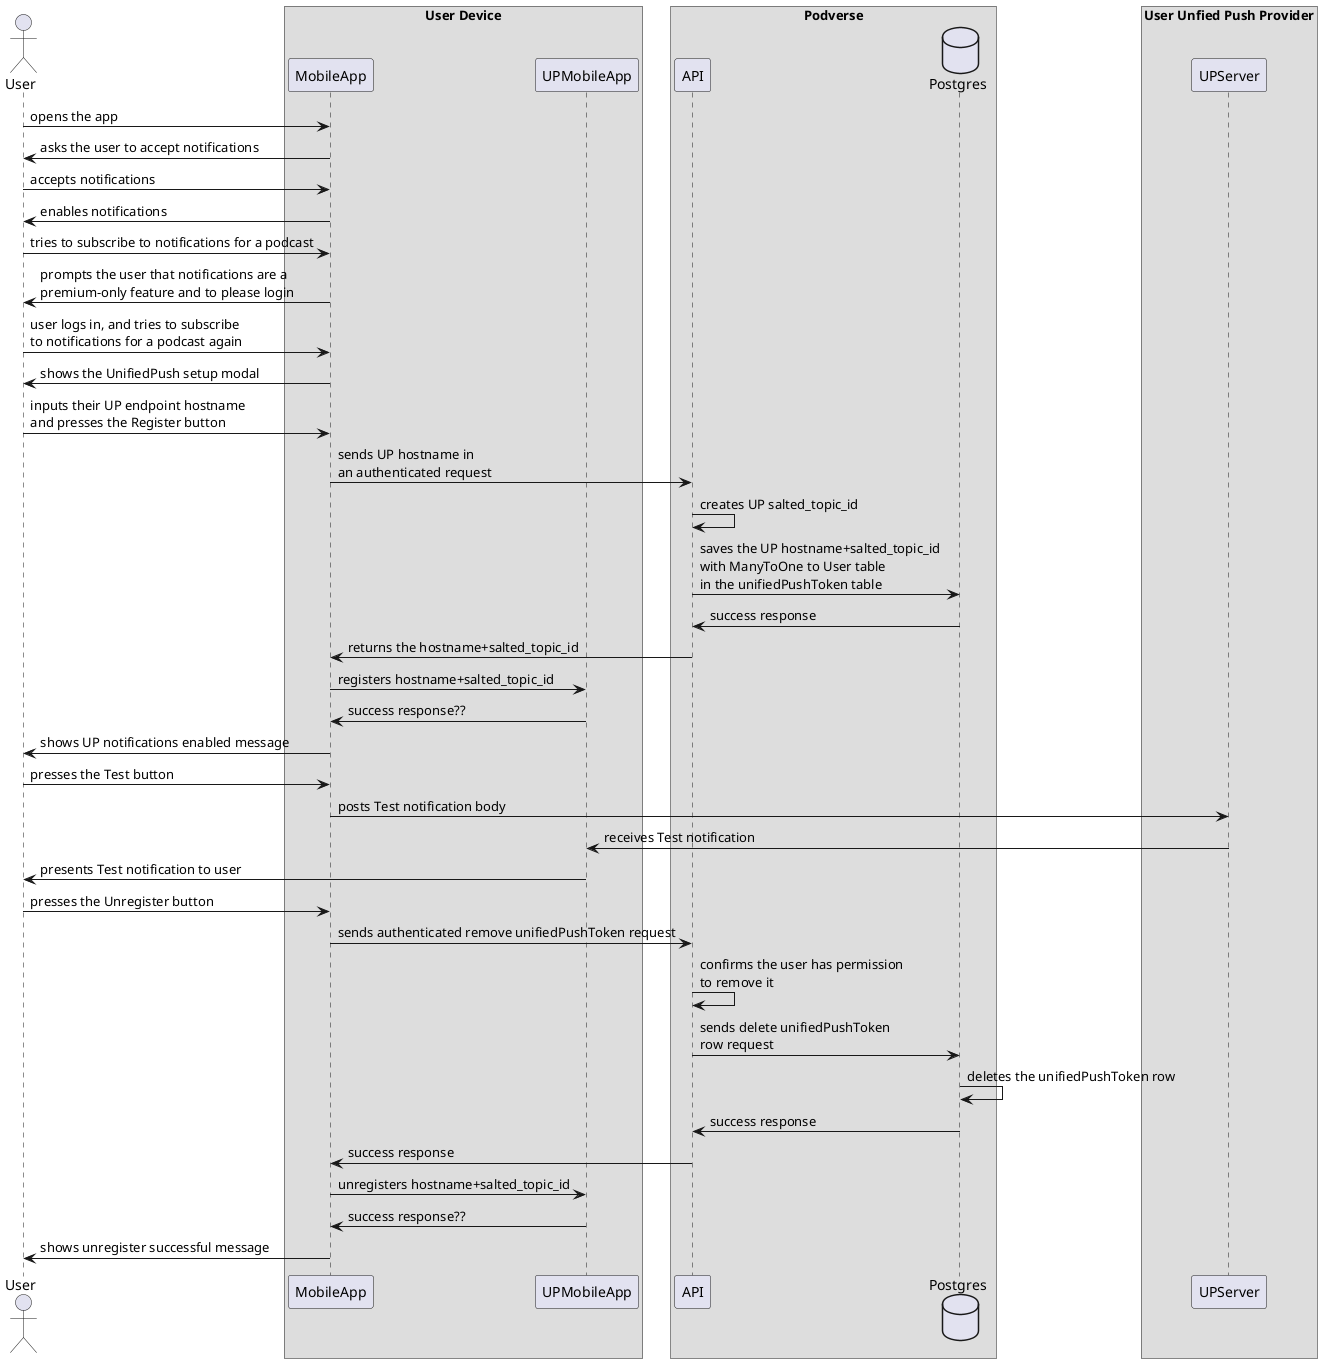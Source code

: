 @startuml unifiedPushMobile00
actor User
box "User Device"
participant MobileApp
participant UPMobileApp
end box
box "internet"
box "Podverse"
participant API
database Postgres
end box
box "User Unfied Push Provider"
participant UPServer
end box
end box

User -> MobileApp : opens the app
MobileApp -> User : asks the user to accept notifications
User -> MobileApp : accepts notifications
MobileApp -> User : enables notifications
User -> MobileApp : tries to subscribe to notifications for a podcast
MobileApp -> User : prompts the user that notifications are a \npremium-only feature and to please login
User -> MobileApp : user logs in, and tries to subscribe \nto notifications for a podcast again
MobileApp -> User : shows the UnifiedPush setup modal
User -> MobileApp : inputs their UP endpoint hostname \nand presses the Register button
MobileApp -> API : sends UP hostname in \nan authenticated request
API -> API : creates UP salted_topic_id
API -> Postgres : saves the UP hostname+salted_topic_id \nwith ManyToOne to User table \nin the unifiedPushToken table
Postgres -> API : success response
API -> MobileApp : returns the hostname+salted_topic_id
MobileApp -> UPMobileApp : registers hostname+salted_topic_id
UPMobileApp -> MobileApp : success response??
MobileApp -> User : shows UP notifications enabled message
User -> MobileApp : presses the Test button
MobileApp -> UPServer : posts Test notification body
UPServer -> UPMobileApp : receives Test notification
UPMobileApp -> User : presents Test notification to user
User -> MobileApp : presses the Unregister button
MobileApp -> API : sends authenticated remove unifiedPushToken request
API -> API : confirms the user has permission \nto remove it
API -> Postgres : sends delete unifiedPushToken \nrow request
Postgres -> Postgres : deletes the unifiedPushToken row
Postgres -> API : success response
API -> MobileApp : success response
MobileApp -> UPMobileApp : unregisters hostname+salted_topic_id
UPMobileApp -> MobileApp : success response??
MobileApp -> User : shows unregister successful message

@enduml